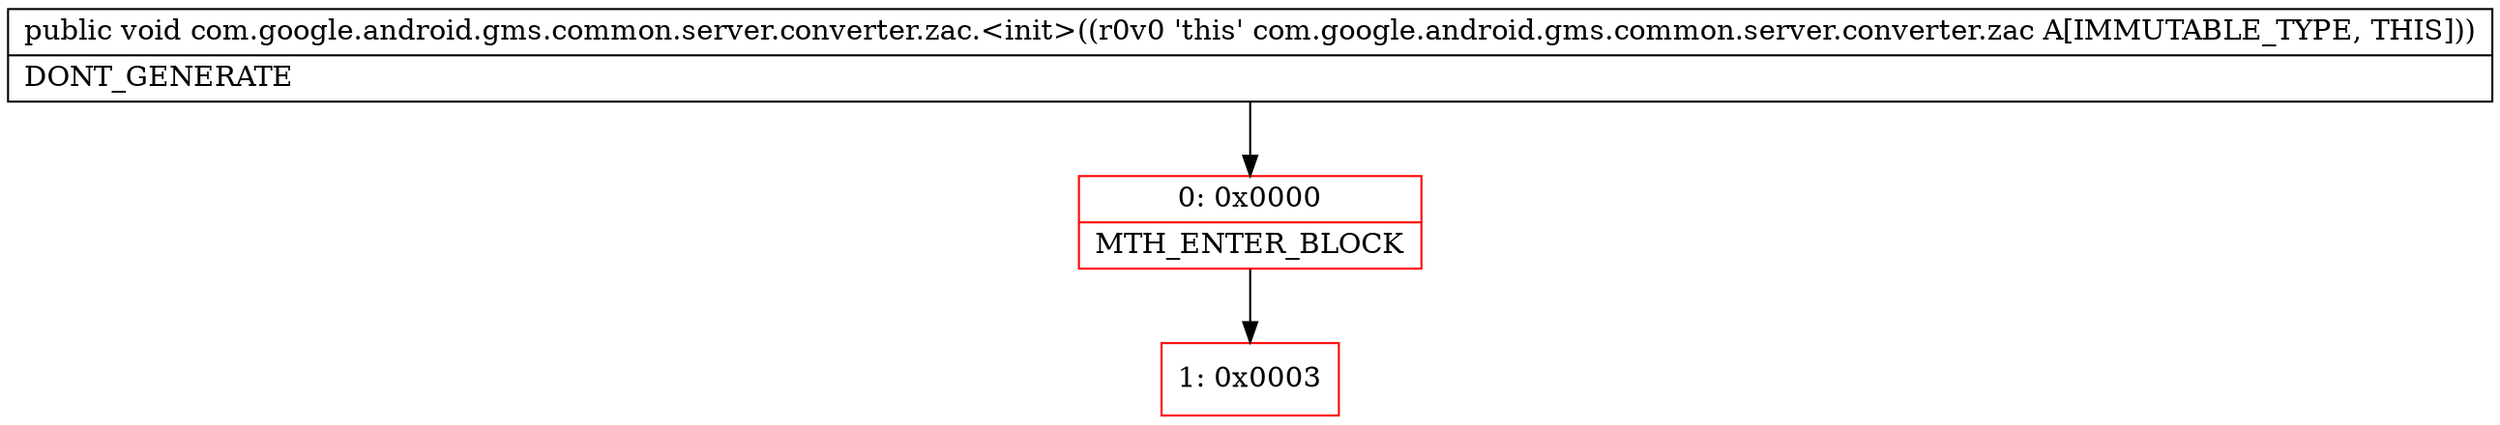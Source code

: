 digraph "CFG forcom.google.android.gms.common.server.converter.zac.\<init\>()V" {
subgraph cluster_Region_1426609352 {
label = "R(0)";
node [shape=record,color=blue];
}
Node_0 [shape=record,color=red,label="{0\:\ 0x0000|MTH_ENTER_BLOCK\l}"];
Node_1 [shape=record,color=red,label="{1\:\ 0x0003}"];
MethodNode[shape=record,label="{public void com.google.android.gms.common.server.converter.zac.\<init\>((r0v0 'this' com.google.android.gms.common.server.converter.zac A[IMMUTABLE_TYPE, THIS]))  | DONT_GENERATE\l}"];
MethodNode -> Node_0;
Node_0 -> Node_1;
}

